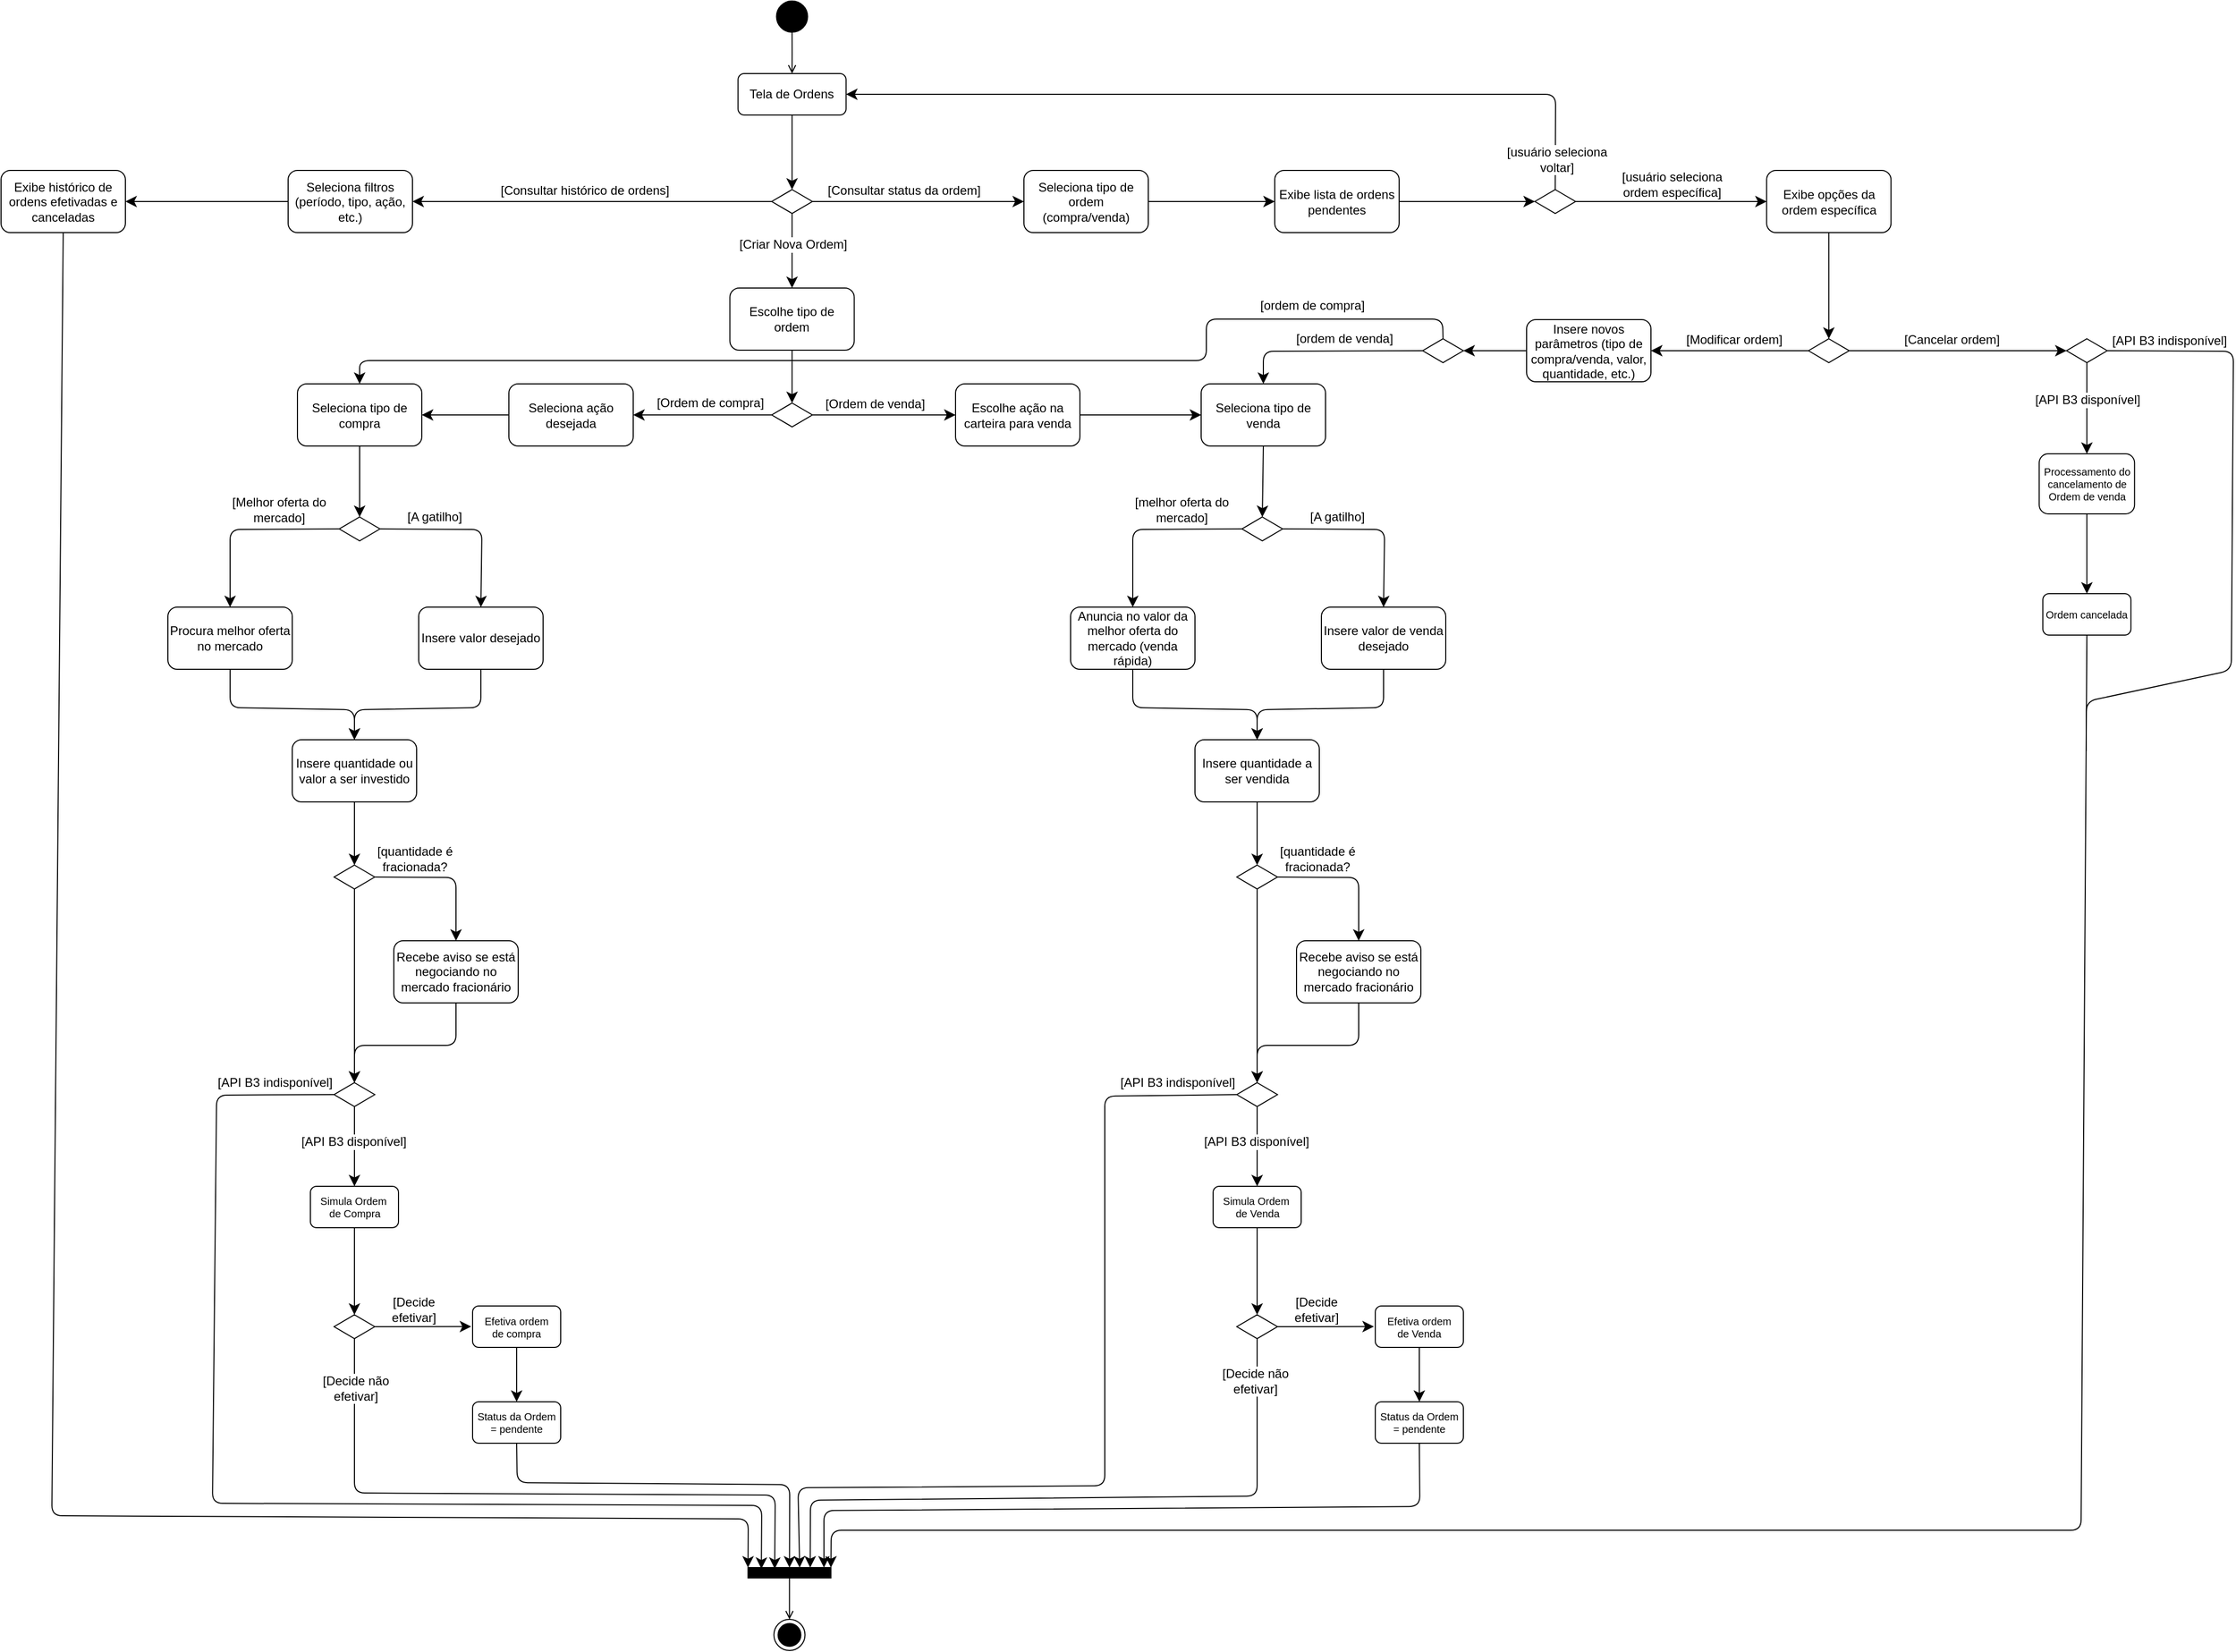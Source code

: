 <mxfile version="24.7.17">
  <diagram name="Página-1" id="FXrEpwq64N0sqPLMW4XI">
    <mxGraphModel dx="5580" dy="1603" grid="0" gridSize="10" guides="1" tooltips="1" connect="1" arrows="1" fold="1" page="0" pageScale="1" pageWidth="1100" pageHeight="850" math="0" shadow="0">
      <root>
        <mxCell id="0" />
        <mxCell id="1" parent="0" />
        <mxCell id="XUvlI8r9rAUjjNbDGMf4-1" style="edgeStyle=orthogonalEdgeStyle;rounded=0;orthogonalLoop=1;jettySize=auto;html=1;entryX=0.5;entryY=0;entryDx=0;entryDy=0;endArrow=open;endFill=0;" edge="1" parent="1" source="XUvlI8r9rAUjjNbDGMf4-2" target="XUvlI8r9rAUjjNbDGMf4-3">
          <mxGeometry relative="1" as="geometry" />
        </mxCell>
        <mxCell id="XUvlI8r9rAUjjNbDGMf4-2" value="" style="ellipse;whiteSpace=wrap;html=1;aspect=fixed;fillColor=#000000;" vertex="1" parent="1">
          <mxGeometry x="219.25" y="1583" width="30" height="30" as="geometry" />
        </mxCell>
        <mxCell id="XUvlI8r9rAUjjNbDGMf4-6" style="edgeStyle=none;curved=1;rounded=0;orthogonalLoop=1;jettySize=auto;html=1;exitX=0.5;exitY=1;exitDx=0;exitDy=0;entryX=0.5;entryY=0;entryDx=0;entryDy=0;fontSize=12;startSize=8;endSize=8;" edge="1" parent="1" source="XUvlI8r9rAUjjNbDGMf4-3" target="XUvlI8r9rAUjjNbDGMf4-5">
          <mxGeometry relative="1" as="geometry" />
        </mxCell>
        <mxCell id="XUvlI8r9rAUjjNbDGMf4-3" value="Tela de Ordens" style="rounded=1;whiteSpace=wrap;html=1;" vertex="1" parent="1">
          <mxGeometry x="182.12" y="1653" width="104.25" height="40" as="geometry" />
        </mxCell>
        <mxCell id="XUvlI8r9rAUjjNbDGMf4-10" style="edgeStyle=none;curved=1;rounded=0;orthogonalLoop=1;jettySize=auto;html=1;exitX=0.5;exitY=1;exitDx=0;exitDy=0;entryX=0.5;entryY=0;entryDx=0;entryDy=0;fontSize=12;startSize=8;endSize=8;" edge="1" parent="1" source="XUvlI8r9rAUjjNbDGMf4-5" target="XUvlI8r9rAUjjNbDGMf4-9">
          <mxGeometry relative="1" as="geometry" />
        </mxCell>
        <mxCell id="XUvlI8r9rAUjjNbDGMf4-11" value="[Criar Nova Ordem]" style="edgeLabel;html=1;align=center;verticalAlign=middle;resizable=0;points=[];fontSize=12;" vertex="1" connectable="0" parent="XUvlI8r9rAUjjNbDGMf4-10">
          <mxGeometry x="-0.179" relative="1" as="geometry">
            <mxPoint as="offset" />
          </mxGeometry>
        </mxCell>
        <mxCell id="XUvlI8r9rAUjjNbDGMf4-142" style="edgeStyle=none;shape=connector;curved=0;rounded=1;orthogonalLoop=1;jettySize=auto;html=1;exitX=1;exitY=0.5;exitDx=0;exitDy=0;entryX=0;entryY=0.5;entryDx=0;entryDy=0;strokeColor=default;align=center;verticalAlign=middle;fontFamily=Helvetica;fontSize=12;fontColor=default;labelBackgroundColor=default;startSize=8;endArrow=classic;endSize=8;" edge="1" parent="1" source="XUvlI8r9rAUjjNbDGMf4-5" target="XUvlI8r9rAUjjNbDGMf4-141">
          <mxGeometry relative="1" as="geometry" />
        </mxCell>
        <mxCell id="XUvlI8r9rAUjjNbDGMf4-144" value="[Consultar status da ordem]" style="edgeLabel;html=1;align=center;verticalAlign=middle;resizable=0;points=[];fontSize=12;fontFamily=Helvetica;fontColor=default;labelBackgroundColor=default;" vertex="1" connectable="0" parent="XUvlI8r9rAUjjNbDGMf4-142">
          <mxGeometry x="-0.167" y="2" relative="1" as="geometry">
            <mxPoint x="3" y="-9" as="offset" />
          </mxGeometry>
        </mxCell>
        <mxCell id="XUvlI8r9rAUjjNbDGMf4-182" style="edgeStyle=none;shape=connector;curved=0;rounded=1;orthogonalLoop=1;jettySize=auto;html=1;exitX=0;exitY=0.5;exitDx=0;exitDy=0;entryX=1;entryY=0.5;entryDx=0;entryDy=0;strokeColor=default;align=center;verticalAlign=middle;fontFamily=Helvetica;fontSize=12;fontColor=default;labelBackgroundColor=default;startSize=8;endArrow=classic;endSize=8;" edge="1" parent="1" source="XUvlI8r9rAUjjNbDGMf4-5" target="XUvlI8r9rAUjjNbDGMf4-181">
          <mxGeometry relative="1" as="geometry" />
        </mxCell>
        <mxCell id="XUvlI8r9rAUjjNbDGMf4-183" value="[Consultar histórico de ordens]" style="edgeLabel;html=1;align=center;verticalAlign=middle;resizable=0;points=[];fontSize=12;fontFamily=Helvetica;fontColor=default;labelBackgroundColor=default;" vertex="1" connectable="0" parent="XUvlI8r9rAUjjNbDGMf4-182">
          <mxGeometry x="-0.024" y="-1" relative="1" as="geometry">
            <mxPoint x="-12" y="-10" as="offset" />
          </mxGeometry>
        </mxCell>
        <mxCell id="XUvlI8r9rAUjjNbDGMf4-5" value="" style="rhombus;whiteSpace=wrap;html=1;" vertex="1" parent="1">
          <mxGeometry x="214.63" y="1765" width="39.25" height="23" as="geometry" />
        </mxCell>
        <mxCell id="XUvlI8r9rAUjjNbDGMf4-13" style="edgeStyle=none;curved=1;rounded=0;orthogonalLoop=1;jettySize=auto;html=1;exitX=0.5;exitY=1;exitDx=0;exitDy=0;entryX=0.5;entryY=0;entryDx=0;entryDy=0;fontSize=12;startSize=8;endSize=8;" edge="1" parent="1" source="XUvlI8r9rAUjjNbDGMf4-9" target="XUvlI8r9rAUjjNbDGMf4-12">
          <mxGeometry relative="1" as="geometry" />
        </mxCell>
        <mxCell id="XUvlI8r9rAUjjNbDGMf4-9" value="Escolhe tipo de ordem" style="rounded=1;whiteSpace=wrap;html=1;" vertex="1" parent="1">
          <mxGeometry x="174.25" y="1860" width="120" height="60" as="geometry" />
        </mxCell>
        <mxCell id="XUvlI8r9rAUjjNbDGMf4-16" style="edgeStyle=none;curved=1;rounded=0;orthogonalLoop=1;jettySize=auto;html=1;exitX=1;exitY=0.5;exitDx=0;exitDy=0;entryX=0;entryY=0.5;entryDx=0;entryDy=0;fontSize=12;startSize=8;endSize=8;" edge="1" parent="1" source="XUvlI8r9rAUjjNbDGMf4-12" target="XUvlI8r9rAUjjNbDGMf4-15">
          <mxGeometry relative="1" as="geometry" />
        </mxCell>
        <mxCell id="XUvlI8r9rAUjjNbDGMf4-19" value="[Ordem de venda]" style="edgeLabel;html=1;align=center;verticalAlign=middle;resizable=0;points=[];fontSize=12;" vertex="1" connectable="0" parent="XUvlI8r9rAUjjNbDGMf4-16">
          <mxGeometry x="-0.148" y="-1" relative="1" as="geometry">
            <mxPoint x="1" y="-12" as="offset" />
          </mxGeometry>
        </mxCell>
        <mxCell id="XUvlI8r9rAUjjNbDGMf4-18" style="edgeStyle=none;curved=1;rounded=0;orthogonalLoop=1;jettySize=auto;html=1;exitX=0;exitY=0.5;exitDx=0;exitDy=0;entryX=1;entryY=0.5;entryDx=0;entryDy=0;fontSize=12;startSize=8;endSize=8;" edge="1" parent="1" source="XUvlI8r9rAUjjNbDGMf4-12" target="XUvlI8r9rAUjjNbDGMf4-17">
          <mxGeometry relative="1" as="geometry" />
        </mxCell>
        <mxCell id="XUvlI8r9rAUjjNbDGMf4-12" value="" style="rhombus;whiteSpace=wrap;html=1;" vertex="1" parent="1">
          <mxGeometry x="214.63" y="1971" width="39.25" height="23" as="geometry" />
        </mxCell>
        <mxCell id="XUvlI8r9rAUjjNbDGMf4-104" style="edgeStyle=none;shape=connector;curved=0;rounded=1;orthogonalLoop=1;jettySize=auto;html=1;exitX=1;exitY=0.5;exitDx=0;exitDy=0;entryX=0;entryY=0.5;entryDx=0;entryDy=0;strokeColor=default;align=center;verticalAlign=middle;fontFamily=Helvetica;fontSize=12;fontColor=default;labelBackgroundColor=default;startSize=8;endArrow=classic;endSize=8;" edge="1" parent="1" source="XUvlI8r9rAUjjNbDGMf4-15" target="XUvlI8r9rAUjjNbDGMf4-103">
          <mxGeometry relative="1" as="geometry" />
        </mxCell>
        <mxCell id="XUvlI8r9rAUjjNbDGMf4-15" value="Escolhe ação na carteira para venda" style="rounded=1;whiteSpace=wrap;html=1;" vertex="1" parent="1">
          <mxGeometry x="392" y="1952.5" width="120" height="60" as="geometry" />
        </mxCell>
        <mxCell id="XUvlI8r9rAUjjNbDGMf4-23" style="edgeStyle=none;curved=1;rounded=0;orthogonalLoop=1;jettySize=auto;html=1;exitX=0;exitY=0.5;exitDx=0;exitDy=0;entryX=1;entryY=0.5;entryDx=0;entryDy=0;fontSize=12;startSize=8;endSize=8;" edge="1" parent="1" source="XUvlI8r9rAUjjNbDGMf4-17" target="XUvlI8r9rAUjjNbDGMf4-22">
          <mxGeometry relative="1" as="geometry" />
        </mxCell>
        <mxCell id="XUvlI8r9rAUjjNbDGMf4-17" value="Seleciona ação desejada" style="rounded=1;whiteSpace=wrap;html=1;" vertex="1" parent="1">
          <mxGeometry x="-39" y="1952.5" width="120" height="60" as="geometry" />
        </mxCell>
        <mxCell id="XUvlI8r9rAUjjNbDGMf4-20" value="[Ordem de compra]" style="edgeLabel;html=1;align=center;verticalAlign=middle;resizable=0;points=[];fontSize=12;" vertex="1" connectable="0" parent="1">
          <mxGeometry x="154.997" y="1971" as="geometry" />
        </mxCell>
        <mxCell id="XUvlI8r9rAUjjNbDGMf4-25" style="edgeStyle=none;curved=1;rounded=0;orthogonalLoop=1;jettySize=auto;html=1;exitX=0.5;exitY=1;exitDx=0;exitDy=0;entryX=0.5;entryY=0;entryDx=0;entryDy=0;fontSize=12;startSize=8;endSize=8;" edge="1" parent="1" source="XUvlI8r9rAUjjNbDGMf4-22" target="XUvlI8r9rAUjjNbDGMf4-24">
          <mxGeometry relative="1" as="geometry" />
        </mxCell>
        <mxCell id="XUvlI8r9rAUjjNbDGMf4-22" value="Seleciona tipo de compra" style="rounded=1;whiteSpace=wrap;html=1;" vertex="1" parent="1">
          <mxGeometry x="-243" y="1952.5" width="120" height="60" as="geometry" />
        </mxCell>
        <mxCell id="XUvlI8r9rAUjjNbDGMf4-28" style="edgeStyle=none;curved=0;rounded=1;orthogonalLoop=1;jettySize=auto;html=1;exitX=0;exitY=0.5;exitDx=0;exitDy=0;entryX=0.5;entryY=0;entryDx=0;entryDy=0;fontSize=12;startSize=8;endSize=8;" edge="1" parent="1" source="XUvlI8r9rAUjjNbDGMf4-24" target="XUvlI8r9rAUjjNbDGMf4-26">
          <mxGeometry relative="1" as="geometry">
            <Array as="points">
              <mxPoint x="-308" y="2093" />
            </Array>
          </mxGeometry>
        </mxCell>
        <mxCell id="XUvlI8r9rAUjjNbDGMf4-30" value="[Melhor oferta do&lt;div&gt;mercado]&lt;/div&gt;" style="edgeLabel;html=1;align=center;verticalAlign=middle;resizable=0;points=[];fontSize=12;" vertex="1" connectable="0" parent="XUvlI8r9rAUjjNbDGMf4-28">
          <mxGeometry x="-0.312" relative="1" as="geometry">
            <mxPoint x="3" y="-19" as="offset" />
          </mxGeometry>
        </mxCell>
        <mxCell id="XUvlI8r9rAUjjNbDGMf4-29" style="edgeStyle=none;curved=0;rounded=1;orthogonalLoop=1;jettySize=auto;html=1;exitX=1;exitY=0.5;exitDx=0;exitDy=0;entryX=0.5;entryY=0;entryDx=0;entryDy=0;fontSize=12;startSize=8;endSize=8;" edge="1" parent="1" source="XUvlI8r9rAUjjNbDGMf4-24" target="XUvlI8r9rAUjjNbDGMf4-27">
          <mxGeometry relative="1" as="geometry">
            <Array as="points">
              <mxPoint x="-65" y="2093" />
            </Array>
          </mxGeometry>
        </mxCell>
        <mxCell id="XUvlI8r9rAUjjNbDGMf4-24" value="" style="rhombus;whiteSpace=wrap;html=1;" vertex="1" parent="1">
          <mxGeometry x="-202.62" y="2081" width="39.25" height="23" as="geometry" />
        </mxCell>
        <mxCell id="XUvlI8r9rAUjjNbDGMf4-34" style="edgeStyle=none;curved=0;rounded=1;orthogonalLoop=1;jettySize=auto;html=1;exitX=0.5;exitY=1;exitDx=0;exitDy=0;entryX=0.5;entryY=0;entryDx=0;entryDy=0;fontSize=12;startSize=8;endSize=8;" edge="1" parent="1" source="XUvlI8r9rAUjjNbDGMf4-26" target="XUvlI8r9rAUjjNbDGMf4-33">
          <mxGeometry relative="1" as="geometry">
            <Array as="points">
              <mxPoint x="-308" y="2265" />
              <mxPoint x="-188" y="2267" />
            </Array>
          </mxGeometry>
        </mxCell>
        <mxCell id="XUvlI8r9rAUjjNbDGMf4-26" value="Procura melhor oferta no mercado" style="rounded=1;whiteSpace=wrap;html=1;" vertex="1" parent="1">
          <mxGeometry x="-368" y="2168" width="120" height="60" as="geometry" />
        </mxCell>
        <mxCell id="XUvlI8r9rAUjjNbDGMf4-35" style="edgeStyle=none;shape=connector;curved=0;rounded=1;orthogonalLoop=1;jettySize=auto;html=1;exitX=0.5;exitY=1;exitDx=0;exitDy=0;entryX=0.5;entryY=0;entryDx=0;entryDy=0;strokeColor=default;align=center;verticalAlign=middle;fontFamily=Helvetica;fontSize=12;fontColor=default;labelBackgroundColor=default;startSize=8;endArrow=classic;endSize=8;" edge="1" parent="1" source="XUvlI8r9rAUjjNbDGMf4-27" target="XUvlI8r9rAUjjNbDGMf4-33">
          <mxGeometry relative="1" as="geometry">
            <Array as="points">
              <mxPoint x="-66" y="2265" />
              <mxPoint x="-188" y="2267" />
            </Array>
          </mxGeometry>
        </mxCell>
        <mxCell id="XUvlI8r9rAUjjNbDGMf4-27" value="Insere valor desejado" style="rounded=1;whiteSpace=wrap;html=1;" vertex="1" parent="1">
          <mxGeometry x="-126" y="2168" width="120" height="60" as="geometry" />
        </mxCell>
        <mxCell id="XUvlI8r9rAUjjNbDGMf4-31" value="[A gatilho]" style="edgeLabel;html=1;align=center;verticalAlign=middle;resizable=0;points=[];fontSize=12;" vertex="1" connectable="0" parent="1">
          <mxGeometry x="-110.999" y="2081.004" as="geometry" />
        </mxCell>
        <mxCell id="XUvlI8r9rAUjjNbDGMf4-39" style="edgeStyle=none;shape=connector;curved=0;rounded=1;orthogonalLoop=1;jettySize=auto;html=1;exitX=0.5;exitY=1;exitDx=0;exitDy=0;entryX=0.5;entryY=0;entryDx=0;entryDy=0;strokeColor=default;align=center;verticalAlign=middle;fontFamily=Helvetica;fontSize=12;fontColor=default;labelBackgroundColor=default;startSize=8;endArrow=classic;endSize=8;" edge="1" parent="1" source="XUvlI8r9rAUjjNbDGMf4-33" target="XUvlI8r9rAUjjNbDGMf4-38">
          <mxGeometry relative="1" as="geometry" />
        </mxCell>
        <mxCell id="XUvlI8r9rAUjjNbDGMf4-33" value="Insere quantidade ou valor a ser investido" style="rounded=1;whiteSpace=wrap;html=1;" vertex="1" parent="1">
          <mxGeometry x="-248" y="2296" width="120" height="60" as="geometry" />
        </mxCell>
        <mxCell id="XUvlI8r9rAUjjNbDGMf4-47" style="edgeStyle=none;shape=connector;curved=0;rounded=1;orthogonalLoop=1;jettySize=auto;html=1;exitX=0.5;exitY=1;exitDx=0;exitDy=0;entryX=0.5;entryY=0;entryDx=0;entryDy=0;strokeColor=default;align=center;verticalAlign=middle;fontFamily=Helvetica;fontSize=12;fontColor=default;labelBackgroundColor=default;startSize=8;endArrow=classic;endSize=8;" edge="1" parent="1" source="XUvlI8r9rAUjjNbDGMf4-36" target="XUvlI8r9rAUjjNbDGMf4-46">
          <mxGeometry relative="1" as="geometry">
            <Array as="points">
              <mxPoint x="-90" y="2591" />
              <mxPoint x="-188" y="2591" />
            </Array>
          </mxGeometry>
        </mxCell>
        <mxCell id="XUvlI8r9rAUjjNbDGMf4-36" value="Recebe aviso se está negociando no mercado fracionário" style="rounded=1;whiteSpace=wrap;html=1;" vertex="1" parent="1">
          <mxGeometry x="-150" y="2490" width="120" height="60" as="geometry" />
        </mxCell>
        <mxCell id="XUvlI8r9rAUjjNbDGMf4-40" style="edgeStyle=none;shape=connector;curved=0;rounded=1;orthogonalLoop=1;jettySize=auto;html=1;exitX=1;exitY=0.5;exitDx=0;exitDy=0;entryX=0.5;entryY=0;entryDx=0;entryDy=0;strokeColor=default;align=center;verticalAlign=middle;fontFamily=Helvetica;fontSize=12;fontColor=default;labelBackgroundColor=default;startSize=8;endArrow=classic;endSize=8;" edge="1" parent="1" source="XUvlI8r9rAUjjNbDGMf4-38" target="XUvlI8r9rAUjjNbDGMf4-36">
          <mxGeometry relative="1" as="geometry">
            <Array as="points">
              <mxPoint x="-90" y="2429" />
            </Array>
          </mxGeometry>
        </mxCell>
        <mxCell id="XUvlI8r9rAUjjNbDGMf4-41" value="[quantidade é&lt;div&gt;fracionada?&lt;/div&gt;" style="edgeLabel;html=1;align=center;verticalAlign=middle;resizable=0;points=[];fontSize=12;fontFamily=Helvetica;fontColor=default;labelBackgroundColor=default;" vertex="1" connectable="0" parent="XUvlI8r9rAUjjNbDGMf4-40">
          <mxGeometry x="-0.426" relative="1" as="geometry">
            <mxPoint x="-2" y="-18" as="offset" />
          </mxGeometry>
        </mxCell>
        <mxCell id="XUvlI8r9rAUjjNbDGMf4-48" style="edgeStyle=none;shape=connector;curved=0;rounded=1;orthogonalLoop=1;jettySize=auto;html=1;exitX=0.5;exitY=1;exitDx=0;exitDy=0;entryX=0.5;entryY=0;entryDx=0;entryDy=0;strokeColor=default;align=center;verticalAlign=middle;fontFamily=Helvetica;fontSize=12;fontColor=default;labelBackgroundColor=default;startSize=8;endArrow=classic;endSize=8;" edge="1" parent="1" source="XUvlI8r9rAUjjNbDGMf4-38" target="XUvlI8r9rAUjjNbDGMf4-46">
          <mxGeometry relative="1" as="geometry" />
        </mxCell>
        <mxCell id="XUvlI8r9rAUjjNbDGMf4-38" value="" style="rhombus;whiteSpace=wrap;html=1;" vertex="1" parent="1">
          <mxGeometry x="-207.62" y="2417" width="39.25" height="23" as="geometry" />
        </mxCell>
        <mxCell id="XUvlI8r9rAUjjNbDGMf4-51" style="edgeStyle=none;shape=connector;curved=0;rounded=1;orthogonalLoop=1;jettySize=auto;html=1;exitX=0.5;exitY=1;exitDx=0;exitDy=0;entryX=0.5;entryY=0;entryDx=0;entryDy=0;strokeColor=default;align=center;verticalAlign=middle;fontFamily=Helvetica;fontSize=12;fontColor=default;labelBackgroundColor=default;startSize=8;endArrow=classic;endSize=8;" edge="1" parent="1" source="XUvlI8r9rAUjjNbDGMf4-46" target="XUvlI8r9rAUjjNbDGMf4-50">
          <mxGeometry relative="1" as="geometry" />
        </mxCell>
        <mxCell id="XUvlI8r9rAUjjNbDGMf4-52" value="[API B3 disponível]" style="edgeLabel;html=1;align=center;verticalAlign=middle;resizable=0;points=[];fontSize=12;fontFamily=Helvetica;fontColor=default;labelBackgroundColor=default;" vertex="1" connectable="0" parent="XUvlI8r9rAUjjNbDGMf4-51">
          <mxGeometry x="-0.13" y="-1" relative="1" as="geometry">
            <mxPoint as="offset" />
          </mxGeometry>
        </mxCell>
        <mxCell id="XUvlI8r9rAUjjNbDGMf4-64" style="edgeStyle=none;shape=connector;curved=0;rounded=1;orthogonalLoop=1;jettySize=auto;html=1;exitX=0;exitY=0.5;exitDx=0;exitDy=0;entryX=0.161;entryY=0.119;entryDx=0;entryDy=0;strokeColor=default;align=center;verticalAlign=middle;fontFamily=Helvetica;fontSize=12;fontColor=default;labelBackgroundColor=default;startSize=8;endArrow=classic;endSize=8;entryPerimeter=0;" edge="1" parent="1" source="XUvlI8r9rAUjjNbDGMf4-46" target="XUvlI8r9rAUjjNbDGMf4-61">
          <mxGeometry relative="1" as="geometry">
            <Array as="points">
              <mxPoint x="-321" y="2639" />
              <mxPoint x="-325" y="3033" />
              <mxPoint x="205" y="3035" />
            </Array>
          </mxGeometry>
        </mxCell>
        <mxCell id="XUvlI8r9rAUjjNbDGMf4-46" value="" style="rhombus;whiteSpace=wrap;html=1;" vertex="1" parent="1">
          <mxGeometry x="-207.62" y="2627" width="39.25" height="23" as="geometry" />
        </mxCell>
        <mxCell id="XUvlI8r9rAUjjNbDGMf4-54" style="edgeStyle=none;shape=connector;curved=0;rounded=1;orthogonalLoop=1;jettySize=auto;html=1;exitX=0.5;exitY=1;exitDx=0;exitDy=0;entryX=0.5;entryY=0;entryDx=0;entryDy=0;strokeColor=default;align=center;verticalAlign=middle;fontFamily=Helvetica;fontSize=12;fontColor=default;labelBackgroundColor=default;startSize=8;endArrow=classic;endSize=8;" edge="1" parent="1" source="XUvlI8r9rAUjjNbDGMf4-50" target="XUvlI8r9rAUjjNbDGMf4-53">
          <mxGeometry relative="1" as="geometry" />
        </mxCell>
        <mxCell id="XUvlI8r9rAUjjNbDGMf4-50" value="Simula Ordem&amp;nbsp;&lt;div&gt;de Compra&lt;/div&gt;" style="rounded=1;whiteSpace=wrap;html=1;fontSize=10;" vertex="1" parent="1">
          <mxGeometry x="-230.49" y="2727" width="85" height="40" as="geometry" />
        </mxCell>
        <mxCell id="XUvlI8r9rAUjjNbDGMf4-55" style="edgeStyle=none;shape=connector;curved=0;rounded=1;orthogonalLoop=1;jettySize=auto;html=1;exitX=1;exitY=0.5;exitDx=0;exitDy=0;strokeColor=default;align=center;verticalAlign=middle;fontFamily=Helvetica;fontSize=12;fontColor=default;labelBackgroundColor=default;startSize=8;endArrow=classic;endSize=8;" edge="1" parent="1" source="XUvlI8r9rAUjjNbDGMf4-53">
          <mxGeometry relative="1" as="geometry">
            <mxPoint x="-75.381" y="2862.381" as="targetPoint" />
          </mxGeometry>
        </mxCell>
        <mxCell id="XUvlI8r9rAUjjNbDGMf4-56" value="[Decide&lt;div&gt;efetivar]&lt;/div&gt;" style="edgeLabel;html=1;align=center;verticalAlign=middle;resizable=0;points=[];fontSize=12;fontFamily=Helvetica;fontColor=default;labelBackgroundColor=default;" vertex="1" connectable="0" parent="XUvlI8r9rAUjjNbDGMf4-55">
          <mxGeometry x="-0.208" y="1" relative="1" as="geometry">
            <mxPoint y="-16" as="offset" />
          </mxGeometry>
        </mxCell>
        <mxCell id="XUvlI8r9rAUjjNbDGMf4-53" value="" style="rhombus;whiteSpace=wrap;html=1;" vertex="1" parent="1">
          <mxGeometry x="-207.63" y="2851" width="39.25" height="23" as="geometry" />
        </mxCell>
        <mxCell id="XUvlI8r9rAUjjNbDGMf4-59" style="edgeStyle=none;shape=connector;curved=0;rounded=1;orthogonalLoop=1;jettySize=auto;html=1;exitX=0.5;exitY=1;exitDx=0;exitDy=0;entryX=0.5;entryY=0;entryDx=0;entryDy=0;strokeColor=default;align=center;verticalAlign=middle;fontFamily=Helvetica;fontSize=12;fontColor=default;labelBackgroundColor=default;startSize=8;endArrow=classic;endSize=8;" edge="1" parent="1" source="XUvlI8r9rAUjjNbDGMf4-57" target="XUvlI8r9rAUjjNbDGMf4-58">
          <mxGeometry relative="1" as="geometry" />
        </mxCell>
        <mxCell id="XUvlI8r9rAUjjNbDGMf4-57" value="Efetiva ordem&lt;div&gt;de compra&lt;/div&gt;" style="rounded=1;whiteSpace=wrap;html=1;fontSize=10;" vertex="1" parent="1">
          <mxGeometry x="-74" y="2842.5" width="85" height="40" as="geometry" />
        </mxCell>
        <mxCell id="XUvlI8r9rAUjjNbDGMf4-63" style="edgeStyle=none;shape=connector;curved=0;rounded=1;orthogonalLoop=1;jettySize=auto;html=1;exitX=0.5;exitY=1;exitDx=0;exitDy=0;entryX=0.5;entryY=0;entryDx=0;entryDy=0;strokeColor=default;align=center;verticalAlign=middle;fontFamily=Helvetica;fontSize=12;fontColor=default;labelBackgroundColor=default;startSize=8;endArrow=classic;endSize=8;" edge="1" parent="1" source="XUvlI8r9rAUjjNbDGMf4-58" target="XUvlI8r9rAUjjNbDGMf4-61">
          <mxGeometry relative="1" as="geometry">
            <Array as="points">
              <mxPoint x="-31" y="3013" />
              <mxPoint x="232" y="3015" />
            </Array>
          </mxGeometry>
        </mxCell>
        <mxCell id="XUvlI8r9rAUjjNbDGMf4-58" value="Status da Ordem = pendente" style="rounded=1;whiteSpace=wrap;html=1;fontSize=10;" vertex="1" parent="1">
          <mxGeometry x="-74" y="2935" width="85" height="40" as="geometry" />
        </mxCell>
        <mxCell id="XUvlI8r9rAUjjNbDGMf4-60" style="edgeStyle=orthogonalEdgeStyle;rounded=0;orthogonalLoop=1;jettySize=auto;html=1;entryX=0.5;entryY=0;entryDx=0;entryDy=0;endArrow=open;endFill=0;" edge="1" parent="1" source="XUvlI8r9rAUjjNbDGMf4-61" target="XUvlI8r9rAUjjNbDGMf4-62">
          <mxGeometry relative="1" as="geometry">
            <mxPoint x="231.75" y="3135" as="targetPoint" />
          </mxGeometry>
        </mxCell>
        <mxCell id="XUvlI8r9rAUjjNbDGMf4-61" value="" style="rounded=0;whiteSpace=wrap;html=1;fillColor=#000000;" vertex="1" parent="1">
          <mxGeometry x="191.75" y="3095" width="80" height="10" as="geometry" />
        </mxCell>
        <mxCell id="XUvlI8r9rAUjjNbDGMf4-62" value="" style="ellipse;html=1;shape=endState;fillColor=#000000;strokeColor=#000000;" vertex="1" parent="1">
          <mxGeometry x="216.75" y="3145" width="30" height="30" as="geometry" />
        </mxCell>
        <mxCell id="XUvlI8r9rAUjjNbDGMf4-65" value="[API B3 indisponível]" style="edgeLabel;html=1;align=center;verticalAlign=middle;resizable=0;points=[];fontSize=12;fontFamily=Helvetica;fontColor=default;labelBackgroundColor=default;" vertex="1" connectable="0" parent="1">
          <mxGeometry x="-265.003" y="2626.998" as="geometry" />
        </mxCell>
        <mxCell id="XUvlI8r9rAUjjNbDGMf4-67" style="edgeStyle=none;shape=connector;curved=0;rounded=1;orthogonalLoop=1;jettySize=auto;html=1;exitX=0.5;exitY=1;exitDx=0;exitDy=0;entryX=0.322;entryY=0.119;entryDx=0;entryDy=0;entryPerimeter=0;strokeColor=default;align=center;verticalAlign=middle;fontFamily=Helvetica;fontSize=12;fontColor=default;labelBackgroundColor=default;startSize=8;endArrow=classic;endSize=8;" edge="1" parent="1" source="XUvlI8r9rAUjjNbDGMf4-53" target="XUvlI8r9rAUjjNbDGMf4-61">
          <mxGeometry relative="1" as="geometry">
            <Array as="points">
              <mxPoint x="-188" y="3023" />
              <mxPoint x="218" y="3025" />
            </Array>
          </mxGeometry>
        </mxCell>
        <mxCell id="XUvlI8r9rAUjjNbDGMf4-68" value="[Decide não&lt;div&gt;efetivar]&lt;/div&gt;" style="edgeLabel;html=1;align=center;verticalAlign=middle;resizable=0;points=[];fontSize=12;fontFamily=Helvetica;fontColor=default;labelBackgroundColor=default;" vertex="1" connectable="0" parent="XUvlI8r9rAUjjNbDGMf4-67">
          <mxGeometry x="-0.849" y="1" relative="1" as="geometry">
            <mxPoint as="offset" />
          </mxGeometry>
        </mxCell>
        <mxCell id="XUvlI8r9rAUjjNbDGMf4-69" style="edgeStyle=none;curved=0;rounded=1;orthogonalLoop=1;jettySize=auto;html=1;exitX=0;exitY=0.5;exitDx=0;exitDy=0;entryX=0.5;entryY=0;entryDx=0;entryDy=0;fontSize=12;startSize=8;endSize=8;" edge="1" parent="1" source="XUvlI8r9rAUjjNbDGMf4-72" target="XUvlI8r9rAUjjNbDGMf4-74">
          <mxGeometry relative="1" as="geometry">
            <Array as="points">
              <mxPoint x="563" y="2093" />
            </Array>
          </mxGeometry>
        </mxCell>
        <mxCell id="XUvlI8r9rAUjjNbDGMf4-70" value="[melhor oferta do&lt;div&gt;mercado]&lt;/div&gt;" style="edgeLabel;html=1;align=center;verticalAlign=middle;resizable=0;points=[];fontSize=12;" vertex="1" connectable="0" parent="XUvlI8r9rAUjjNbDGMf4-69">
          <mxGeometry x="-0.312" relative="1" as="geometry">
            <mxPoint x="3" y="-19" as="offset" />
          </mxGeometry>
        </mxCell>
        <mxCell id="XUvlI8r9rAUjjNbDGMf4-71" style="edgeStyle=none;curved=0;rounded=1;orthogonalLoop=1;jettySize=auto;html=1;exitX=1;exitY=0.5;exitDx=0;exitDy=0;entryX=0.5;entryY=0;entryDx=0;entryDy=0;fontSize=12;startSize=8;endSize=8;" edge="1" parent="1" source="XUvlI8r9rAUjjNbDGMf4-72" target="XUvlI8r9rAUjjNbDGMf4-76">
          <mxGeometry relative="1" as="geometry">
            <Array as="points">
              <mxPoint x="806" y="2093" />
            </Array>
          </mxGeometry>
        </mxCell>
        <mxCell id="XUvlI8r9rAUjjNbDGMf4-72" value="" style="rhombus;whiteSpace=wrap;html=1;" vertex="1" parent="1">
          <mxGeometry x="668.38" y="2081" width="39.25" height="23" as="geometry" />
        </mxCell>
        <mxCell id="XUvlI8r9rAUjjNbDGMf4-73" style="edgeStyle=none;curved=0;rounded=1;orthogonalLoop=1;jettySize=auto;html=1;exitX=0.5;exitY=1;exitDx=0;exitDy=0;entryX=0.5;entryY=0;entryDx=0;entryDy=0;fontSize=12;startSize=8;endSize=8;" edge="1" parent="1" source="XUvlI8r9rAUjjNbDGMf4-74" target="XUvlI8r9rAUjjNbDGMf4-79">
          <mxGeometry relative="1" as="geometry">
            <Array as="points">
              <mxPoint x="563" y="2265" />
              <mxPoint x="683" y="2267" />
            </Array>
          </mxGeometry>
        </mxCell>
        <mxCell id="XUvlI8r9rAUjjNbDGMf4-74" value="Anuncia no valor da melhor oferta do mercado (venda rápida)" style="rounded=1;whiteSpace=wrap;html=1;" vertex="1" parent="1">
          <mxGeometry x="503" y="2168" width="120" height="60" as="geometry" />
        </mxCell>
        <mxCell id="XUvlI8r9rAUjjNbDGMf4-75" style="edgeStyle=none;shape=connector;curved=0;rounded=1;orthogonalLoop=1;jettySize=auto;html=1;exitX=0.5;exitY=1;exitDx=0;exitDy=0;entryX=0.5;entryY=0;entryDx=0;entryDy=0;strokeColor=default;align=center;verticalAlign=middle;fontFamily=Helvetica;fontSize=12;fontColor=default;labelBackgroundColor=default;startSize=8;endArrow=classic;endSize=8;" edge="1" parent="1" source="XUvlI8r9rAUjjNbDGMf4-76" target="XUvlI8r9rAUjjNbDGMf4-79">
          <mxGeometry relative="1" as="geometry">
            <Array as="points">
              <mxPoint x="805" y="2265" />
              <mxPoint x="683" y="2267" />
            </Array>
          </mxGeometry>
        </mxCell>
        <mxCell id="XUvlI8r9rAUjjNbDGMf4-76" value="Insere valor de venda desejado" style="rounded=1;whiteSpace=wrap;html=1;" vertex="1" parent="1">
          <mxGeometry x="745" y="2168" width="120" height="60" as="geometry" />
        </mxCell>
        <mxCell id="XUvlI8r9rAUjjNbDGMf4-77" value="[A gatilho]" style="edgeLabel;html=1;align=center;verticalAlign=middle;resizable=0;points=[];fontSize=12;" vertex="1" connectable="0" parent="1">
          <mxGeometry x="760.001" y="2081.004" as="geometry" />
        </mxCell>
        <mxCell id="XUvlI8r9rAUjjNbDGMf4-78" style="edgeStyle=none;shape=connector;curved=0;rounded=1;orthogonalLoop=1;jettySize=auto;html=1;exitX=0.5;exitY=1;exitDx=0;exitDy=0;entryX=0.5;entryY=0;entryDx=0;entryDy=0;strokeColor=default;align=center;verticalAlign=middle;fontFamily=Helvetica;fontSize=12;fontColor=default;labelBackgroundColor=default;startSize=8;endArrow=classic;endSize=8;" edge="1" parent="1" source="XUvlI8r9rAUjjNbDGMf4-79" target="XUvlI8r9rAUjjNbDGMf4-85">
          <mxGeometry relative="1" as="geometry" />
        </mxCell>
        <mxCell id="XUvlI8r9rAUjjNbDGMf4-79" value="Insere quantidade a ser vendida" style="rounded=1;whiteSpace=wrap;html=1;" vertex="1" parent="1">
          <mxGeometry x="623" y="2296" width="120" height="60" as="geometry" />
        </mxCell>
        <mxCell id="XUvlI8r9rAUjjNbDGMf4-80" style="edgeStyle=none;shape=connector;curved=0;rounded=1;orthogonalLoop=1;jettySize=auto;html=1;exitX=0.5;exitY=1;exitDx=0;exitDy=0;entryX=0.5;entryY=0;entryDx=0;entryDy=0;strokeColor=default;align=center;verticalAlign=middle;fontFamily=Helvetica;fontSize=12;fontColor=default;labelBackgroundColor=default;startSize=8;endArrow=classic;endSize=8;" edge="1" parent="1" source="XUvlI8r9rAUjjNbDGMf4-81" target="XUvlI8r9rAUjjNbDGMf4-89">
          <mxGeometry relative="1" as="geometry">
            <Array as="points">
              <mxPoint x="781" y="2591" />
              <mxPoint x="683" y="2591" />
            </Array>
          </mxGeometry>
        </mxCell>
        <mxCell id="XUvlI8r9rAUjjNbDGMf4-81" value="Recebe aviso se está negociando no mercado fracionário" style="rounded=1;whiteSpace=wrap;html=1;" vertex="1" parent="1">
          <mxGeometry x="721" y="2490" width="120" height="60" as="geometry" />
        </mxCell>
        <mxCell id="XUvlI8r9rAUjjNbDGMf4-82" style="edgeStyle=none;shape=connector;curved=0;rounded=1;orthogonalLoop=1;jettySize=auto;html=1;exitX=1;exitY=0.5;exitDx=0;exitDy=0;entryX=0.5;entryY=0;entryDx=0;entryDy=0;strokeColor=default;align=center;verticalAlign=middle;fontFamily=Helvetica;fontSize=12;fontColor=default;labelBackgroundColor=default;startSize=8;endArrow=classic;endSize=8;" edge="1" parent="1" source="XUvlI8r9rAUjjNbDGMf4-85" target="XUvlI8r9rAUjjNbDGMf4-81">
          <mxGeometry relative="1" as="geometry">
            <Array as="points">
              <mxPoint x="781" y="2429" />
            </Array>
          </mxGeometry>
        </mxCell>
        <mxCell id="XUvlI8r9rAUjjNbDGMf4-83" value="[quantidade é&lt;div&gt;fracionada?&lt;/div&gt;" style="edgeLabel;html=1;align=center;verticalAlign=middle;resizable=0;points=[];fontSize=12;fontFamily=Helvetica;fontColor=default;labelBackgroundColor=default;" vertex="1" connectable="0" parent="XUvlI8r9rAUjjNbDGMf4-82">
          <mxGeometry x="-0.426" relative="1" as="geometry">
            <mxPoint x="-2" y="-18" as="offset" />
          </mxGeometry>
        </mxCell>
        <mxCell id="XUvlI8r9rAUjjNbDGMf4-84" style="edgeStyle=none;shape=connector;curved=0;rounded=1;orthogonalLoop=1;jettySize=auto;html=1;exitX=0.5;exitY=1;exitDx=0;exitDy=0;entryX=0.5;entryY=0;entryDx=0;entryDy=0;strokeColor=default;align=center;verticalAlign=middle;fontFamily=Helvetica;fontSize=12;fontColor=default;labelBackgroundColor=default;startSize=8;endArrow=classic;endSize=8;" edge="1" parent="1" source="XUvlI8r9rAUjjNbDGMf4-85" target="XUvlI8r9rAUjjNbDGMf4-89">
          <mxGeometry relative="1" as="geometry" />
        </mxCell>
        <mxCell id="XUvlI8r9rAUjjNbDGMf4-85" value="" style="rhombus;whiteSpace=wrap;html=1;" vertex="1" parent="1">
          <mxGeometry x="663.38" y="2417" width="39.25" height="23" as="geometry" />
        </mxCell>
        <mxCell id="XUvlI8r9rAUjjNbDGMf4-86" style="edgeStyle=none;shape=connector;curved=0;rounded=1;orthogonalLoop=1;jettySize=auto;html=1;exitX=0.5;exitY=1;exitDx=0;exitDy=0;entryX=0.5;entryY=0;entryDx=0;entryDy=0;strokeColor=default;align=center;verticalAlign=middle;fontFamily=Helvetica;fontSize=12;fontColor=default;labelBackgroundColor=default;startSize=8;endArrow=classic;endSize=8;" edge="1" parent="1" source="XUvlI8r9rAUjjNbDGMf4-89" target="XUvlI8r9rAUjjNbDGMf4-91">
          <mxGeometry relative="1" as="geometry" />
        </mxCell>
        <mxCell id="XUvlI8r9rAUjjNbDGMf4-87" value="[API B3 disponível]" style="edgeLabel;html=1;align=center;verticalAlign=middle;resizable=0;points=[];fontSize=12;fontFamily=Helvetica;fontColor=default;labelBackgroundColor=default;" vertex="1" connectable="0" parent="XUvlI8r9rAUjjNbDGMf4-86">
          <mxGeometry x="-0.13" y="-1" relative="1" as="geometry">
            <mxPoint as="offset" />
          </mxGeometry>
        </mxCell>
        <mxCell id="XUvlI8r9rAUjjNbDGMf4-89" value="" style="rhombus;whiteSpace=wrap;html=1;" vertex="1" parent="1">
          <mxGeometry x="663.38" y="2627" width="39.25" height="23" as="geometry" />
        </mxCell>
        <mxCell id="XUvlI8r9rAUjjNbDGMf4-90" style="edgeStyle=none;shape=connector;curved=0;rounded=1;orthogonalLoop=1;jettySize=auto;html=1;exitX=0.5;exitY=1;exitDx=0;exitDy=0;entryX=0.5;entryY=0;entryDx=0;entryDy=0;strokeColor=default;align=center;verticalAlign=middle;fontFamily=Helvetica;fontSize=12;fontColor=default;labelBackgroundColor=default;startSize=8;endArrow=classic;endSize=8;" edge="1" parent="1" source="XUvlI8r9rAUjjNbDGMf4-91" target="XUvlI8r9rAUjjNbDGMf4-94">
          <mxGeometry relative="1" as="geometry" />
        </mxCell>
        <mxCell id="XUvlI8r9rAUjjNbDGMf4-91" value="Simula Ordem&amp;nbsp;&lt;div&gt;de Venda&lt;/div&gt;" style="rounded=1;whiteSpace=wrap;html=1;fontSize=10;" vertex="1" parent="1">
          <mxGeometry x="640.51" y="2727" width="85" height="40" as="geometry" />
        </mxCell>
        <mxCell id="XUvlI8r9rAUjjNbDGMf4-92" style="edgeStyle=none;shape=connector;curved=0;rounded=1;orthogonalLoop=1;jettySize=auto;html=1;exitX=1;exitY=0.5;exitDx=0;exitDy=0;strokeColor=default;align=center;verticalAlign=middle;fontFamily=Helvetica;fontSize=12;fontColor=default;labelBackgroundColor=default;startSize=8;endArrow=classic;endSize=8;" edge="1" parent="1" source="XUvlI8r9rAUjjNbDGMf4-94">
          <mxGeometry relative="1" as="geometry">
            <mxPoint x="795.619" y="2862.381" as="targetPoint" />
          </mxGeometry>
        </mxCell>
        <mxCell id="XUvlI8r9rAUjjNbDGMf4-93" value="[Decide&lt;div&gt;efetivar]&lt;/div&gt;" style="edgeLabel;html=1;align=center;verticalAlign=middle;resizable=0;points=[];fontSize=12;fontFamily=Helvetica;fontColor=default;labelBackgroundColor=default;" vertex="1" connectable="0" parent="XUvlI8r9rAUjjNbDGMf4-92">
          <mxGeometry x="-0.208" y="1" relative="1" as="geometry">
            <mxPoint y="-16" as="offset" />
          </mxGeometry>
        </mxCell>
        <mxCell id="XUvlI8r9rAUjjNbDGMf4-136" style="edgeStyle=none;shape=connector;curved=0;rounded=1;orthogonalLoop=1;jettySize=auto;html=1;exitX=0.5;exitY=1;exitDx=0;exitDy=0;entryX=0.75;entryY=0;entryDx=0;entryDy=0;strokeColor=default;align=center;verticalAlign=middle;fontFamily=Helvetica;fontSize=12;fontColor=default;labelBackgroundColor=default;startSize=8;endArrow=classic;endSize=8;" edge="1" parent="1" source="XUvlI8r9rAUjjNbDGMf4-94" target="XUvlI8r9rAUjjNbDGMf4-61">
          <mxGeometry relative="1" as="geometry">
            <Array as="points">
              <mxPoint x="683" y="3026" />
              <mxPoint x="252" y="3030" />
            </Array>
          </mxGeometry>
        </mxCell>
        <mxCell id="XUvlI8r9rAUjjNbDGMf4-137" value="[Decide não&lt;div&gt;efetivar]&lt;/div&gt;" style="edgeLabel;html=1;align=center;verticalAlign=middle;resizable=0;points=[];fontSize=12;fontFamily=Helvetica;fontColor=default;labelBackgroundColor=default;" vertex="1" connectable="0" parent="XUvlI8r9rAUjjNbDGMf4-136">
          <mxGeometry x="-0.874" y="-2" relative="1" as="geometry">
            <mxPoint as="offset" />
          </mxGeometry>
        </mxCell>
        <mxCell id="XUvlI8r9rAUjjNbDGMf4-94" value="" style="rhombus;whiteSpace=wrap;html=1;" vertex="1" parent="1">
          <mxGeometry x="663.37" y="2851" width="39.25" height="23" as="geometry" />
        </mxCell>
        <mxCell id="XUvlI8r9rAUjjNbDGMf4-95" style="edgeStyle=none;shape=connector;curved=0;rounded=1;orthogonalLoop=1;jettySize=auto;html=1;exitX=0.5;exitY=1;exitDx=0;exitDy=0;entryX=0.5;entryY=0;entryDx=0;entryDy=0;strokeColor=default;align=center;verticalAlign=middle;fontFamily=Helvetica;fontSize=12;fontColor=default;labelBackgroundColor=default;startSize=8;endArrow=classic;endSize=8;" edge="1" parent="1" source="XUvlI8r9rAUjjNbDGMf4-96" target="XUvlI8r9rAUjjNbDGMf4-98">
          <mxGeometry relative="1" as="geometry" />
        </mxCell>
        <mxCell id="XUvlI8r9rAUjjNbDGMf4-96" value="Efetiva ordem&lt;div&gt;de Venda&lt;/div&gt;" style="rounded=1;whiteSpace=wrap;html=1;fontSize=10;" vertex="1" parent="1">
          <mxGeometry x="797" y="2842.5" width="85" height="40" as="geometry" />
        </mxCell>
        <mxCell id="XUvlI8r9rAUjjNbDGMf4-98" value="Status da Ordem = pendente" style="rounded=1;whiteSpace=wrap;html=1;fontSize=10;" vertex="1" parent="1">
          <mxGeometry x="797" y="2935" width="85" height="40" as="geometry" />
        </mxCell>
        <mxCell id="XUvlI8r9rAUjjNbDGMf4-99" value="[API B3 indisponível]" style="edgeLabel;html=1;align=center;verticalAlign=middle;resizable=0;points=[];fontSize=12;fontFamily=Helvetica;fontColor=default;labelBackgroundColor=default;" vertex="1" connectable="0" parent="1">
          <mxGeometry x="605.997" y="2626.998" as="geometry" />
        </mxCell>
        <mxCell id="XUvlI8r9rAUjjNbDGMf4-105" style="edgeStyle=none;shape=connector;curved=0;rounded=1;orthogonalLoop=1;jettySize=auto;html=1;exitX=0.5;exitY=1;exitDx=0;exitDy=0;entryX=0.5;entryY=0;entryDx=0;entryDy=0;strokeColor=default;align=center;verticalAlign=middle;fontFamily=Helvetica;fontSize=12;fontColor=default;labelBackgroundColor=default;startSize=8;endArrow=classic;endSize=8;" edge="1" parent="1" source="XUvlI8r9rAUjjNbDGMf4-103" target="XUvlI8r9rAUjjNbDGMf4-72">
          <mxGeometry relative="1" as="geometry" />
        </mxCell>
        <mxCell id="XUvlI8r9rAUjjNbDGMf4-103" value="Seleciona tipo de venda" style="rounded=1;whiteSpace=wrap;html=1;" vertex="1" parent="1">
          <mxGeometry x="629" y="1952.5" width="120" height="60" as="geometry" />
        </mxCell>
        <mxCell id="XUvlI8r9rAUjjNbDGMf4-135" style="edgeStyle=none;shape=connector;curved=0;rounded=1;orthogonalLoop=1;jettySize=auto;html=1;exitX=0.5;exitY=1;exitDx=0;exitDy=0;entryX=0.916;entryY=0;entryDx=0;entryDy=0;entryPerimeter=0;strokeColor=default;align=center;verticalAlign=middle;fontFamily=Helvetica;fontSize=12;fontColor=default;labelBackgroundColor=default;startSize=8;endArrow=classic;endSize=8;" edge="1" parent="1" source="XUvlI8r9rAUjjNbDGMf4-98" target="XUvlI8r9rAUjjNbDGMf4-61">
          <mxGeometry relative="1" as="geometry">
            <Array as="points">
              <mxPoint x="840" y="3036" />
              <mxPoint x="265" y="3040" />
            </Array>
          </mxGeometry>
        </mxCell>
        <mxCell id="XUvlI8r9rAUjjNbDGMf4-138" style="edgeStyle=none;shape=connector;curved=0;rounded=1;orthogonalLoop=1;jettySize=auto;html=1;exitX=0;exitY=0.5;exitDx=0;exitDy=0;entryX=0.623;entryY=0;entryDx=0;entryDy=0;entryPerimeter=0;strokeColor=default;align=center;verticalAlign=middle;fontFamily=Helvetica;fontSize=12;fontColor=default;labelBackgroundColor=default;startSize=8;endArrow=classic;endSize=8;" edge="1" parent="1" source="XUvlI8r9rAUjjNbDGMf4-89" target="XUvlI8r9rAUjjNbDGMf4-61">
          <mxGeometry relative="1" as="geometry">
            <Array as="points">
              <mxPoint x="536" y="2640" />
              <mxPoint x="536" y="3016" />
              <mxPoint x="240" y="3018" />
            </Array>
          </mxGeometry>
        </mxCell>
        <mxCell id="XUvlI8r9rAUjjNbDGMf4-148" style="edgeStyle=none;shape=connector;curved=0;rounded=1;orthogonalLoop=1;jettySize=auto;html=1;exitX=1;exitY=0.5;exitDx=0;exitDy=0;entryX=0;entryY=0.5;entryDx=0;entryDy=0;strokeColor=default;align=center;verticalAlign=middle;fontFamily=Helvetica;fontSize=12;fontColor=default;labelBackgroundColor=default;startSize=8;endArrow=classic;endSize=8;" edge="1" parent="1" source="XUvlI8r9rAUjjNbDGMf4-140" target="XUvlI8r9rAUjjNbDGMf4-147">
          <mxGeometry relative="1" as="geometry" />
        </mxCell>
        <mxCell id="XUvlI8r9rAUjjNbDGMf4-140" value="Exibe lista de ordens pendentes" style="rounded=1;whiteSpace=wrap;html=1;" vertex="1" parent="1">
          <mxGeometry x="700" y="1746.5" width="120" height="60" as="geometry" />
        </mxCell>
        <mxCell id="XUvlI8r9rAUjjNbDGMf4-143" style="edgeStyle=none;shape=connector;curved=0;rounded=1;orthogonalLoop=1;jettySize=auto;html=1;exitX=1;exitY=0.5;exitDx=0;exitDy=0;entryX=0;entryY=0.5;entryDx=0;entryDy=0;strokeColor=default;align=center;verticalAlign=middle;fontFamily=Helvetica;fontSize=12;fontColor=default;labelBackgroundColor=default;startSize=8;endArrow=classic;endSize=8;" edge="1" parent="1" source="XUvlI8r9rAUjjNbDGMf4-141" target="XUvlI8r9rAUjjNbDGMf4-140">
          <mxGeometry relative="1" as="geometry" />
        </mxCell>
        <mxCell id="XUvlI8r9rAUjjNbDGMf4-141" value="Seleciona tipo de ordem (compra/venda)" style="rounded=1;whiteSpace=wrap;html=1;" vertex="1" parent="1">
          <mxGeometry x="458" y="1746.5" width="120" height="60" as="geometry" />
        </mxCell>
        <mxCell id="XUvlI8r9rAUjjNbDGMf4-149" style="edgeStyle=none;shape=connector;curved=0;rounded=1;orthogonalLoop=1;jettySize=auto;html=1;exitX=0.5;exitY=0;exitDx=0;exitDy=0;entryX=1;entryY=0.5;entryDx=0;entryDy=0;strokeColor=default;align=center;verticalAlign=middle;fontFamily=Helvetica;fontSize=12;fontColor=default;labelBackgroundColor=default;startSize=8;endArrow=classic;endSize=8;" edge="1" parent="1" source="XUvlI8r9rAUjjNbDGMf4-147" target="XUvlI8r9rAUjjNbDGMf4-3">
          <mxGeometry relative="1" as="geometry">
            <Array as="points">
              <mxPoint x="971" y="1673" />
            </Array>
          </mxGeometry>
        </mxCell>
        <mxCell id="XUvlI8r9rAUjjNbDGMf4-150" value="[usuário seleciona&lt;div&gt;voltar]&lt;/div&gt;" style="edgeLabel;html=1;align=center;verticalAlign=middle;resizable=0;points=[];fontSize=12;fontFamily=Helvetica;fontColor=default;labelBackgroundColor=default;" vertex="1" connectable="0" parent="XUvlI8r9rAUjjNbDGMf4-149">
          <mxGeometry x="-0.924" y="-1" relative="1" as="geometry">
            <mxPoint as="offset" />
          </mxGeometry>
        </mxCell>
        <mxCell id="XUvlI8r9rAUjjNbDGMf4-153" style="edgeStyle=none;shape=connector;curved=0;rounded=1;orthogonalLoop=1;jettySize=auto;html=1;exitX=1;exitY=0.5;exitDx=0;exitDy=0;entryX=0;entryY=0.5;entryDx=0;entryDy=0;strokeColor=default;align=center;verticalAlign=middle;fontFamily=Helvetica;fontSize=12;fontColor=default;labelBackgroundColor=default;startSize=8;endArrow=classic;endSize=8;" edge="1" parent="1" source="XUvlI8r9rAUjjNbDGMf4-147" target="XUvlI8r9rAUjjNbDGMf4-151">
          <mxGeometry relative="1" as="geometry" />
        </mxCell>
        <mxCell id="XUvlI8r9rAUjjNbDGMf4-154" value="[usuário seleciona&lt;div&gt;ordem específica]&lt;/div&gt;" style="edgeLabel;html=1;align=center;verticalAlign=middle;resizable=0;points=[];fontSize=12;fontFamily=Helvetica;fontColor=default;labelBackgroundColor=default;" vertex="1" connectable="0" parent="XUvlI8r9rAUjjNbDGMf4-153">
          <mxGeometry x="-0.208" y="2" relative="1" as="geometry">
            <mxPoint x="19" y="-15" as="offset" />
          </mxGeometry>
        </mxCell>
        <mxCell id="XUvlI8r9rAUjjNbDGMf4-147" value="" style="rhombus;whiteSpace=wrap;html=1;" vertex="1" parent="1">
          <mxGeometry x="951" y="1765" width="39.25" height="23" as="geometry" />
        </mxCell>
        <mxCell id="XUvlI8r9rAUjjNbDGMf4-156" style="edgeStyle=none;shape=connector;curved=0;rounded=1;orthogonalLoop=1;jettySize=auto;html=1;exitX=0.5;exitY=1;exitDx=0;exitDy=0;entryX=0.5;entryY=0;entryDx=0;entryDy=0;strokeColor=default;align=center;verticalAlign=middle;fontFamily=Helvetica;fontSize=12;fontColor=default;labelBackgroundColor=default;startSize=8;endArrow=classic;endSize=8;" edge="1" parent="1" source="XUvlI8r9rAUjjNbDGMf4-151" target="XUvlI8r9rAUjjNbDGMf4-155">
          <mxGeometry relative="1" as="geometry" />
        </mxCell>
        <mxCell id="XUvlI8r9rAUjjNbDGMf4-151" value="Exibe opções da ordem específica" style="rounded=1;whiteSpace=wrap;html=1;" vertex="1" parent="1">
          <mxGeometry x="1174.62" y="1746.5" width="120" height="60" as="geometry" />
        </mxCell>
        <mxCell id="XUvlI8r9rAUjjNbDGMf4-160" style="edgeStyle=none;shape=connector;curved=0;rounded=1;orthogonalLoop=1;jettySize=auto;html=1;exitX=0;exitY=0.5;exitDx=0;exitDy=0;entryX=1;entryY=0.5;entryDx=0;entryDy=0;strokeColor=default;align=center;verticalAlign=middle;fontFamily=Helvetica;fontSize=12;fontColor=default;labelBackgroundColor=default;startSize=8;endArrow=classic;endSize=8;" edge="1" parent="1" source="XUvlI8r9rAUjjNbDGMf4-155" target="XUvlI8r9rAUjjNbDGMf4-158">
          <mxGeometry relative="1" as="geometry" />
        </mxCell>
        <mxCell id="XUvlI8r9rAUjjNbDGMf4-167" value="[Modificar ordem]" style="edgeLabel;html=1;align=center;verticalAlign=middle;resizable=0;points=[];fontSize=12;fontFamily=Helvetica;fontColor=default;labelBackgroundColor=default;" vertex="1" connectable="0" parent="XUvlI8r9rAUjjNbDGMf4-160">
          <mxGeometry x="-0.046" y="-1" relative="1" as="geometry">
            <mxPoint y="-10" as="offset" />
          </mxGeometry>
        </mxCell>
        <mxCell id="XUvlI8r9rAUjjNbDGMf4-174" style="edgeStyle=none;shape=connector;curved=0;rounded=1;orthogonalLoop=1;jettySize=auto;html=1;exitX=1;exitY=0.5;exitDx=0;exitDy=0;entryX=0;entryY=0.5;entryDx=0;entryDy=0;strokeColor=default;align=center;verticalAlign=middle;fontFamily=Helvetica;fontSize=12;fontColor=default;labelBackgroundColor=default;startSize=8;endArrow=classic;endSize=8;" edge="1" parent="1" source="XUvlI8r9rAUjjNbDGMf4-155" target="XUvlI8r9rAUjjNbDGMf4-172">
          <mxGeometry relative="1" as="geometry" />
        </mxCell>
        <mxCell id="XUvlI8r9rAUjjNbDGMf4-175" value="[Cancelar ordem]" style="edgeLabel;html=1;align=center;verticalAlign=middle;resizable=0;points=[];fontSize=12;fontFamily=Helvetica;fontColor=default;labelBackgroundColor=default;" vertex="1" connectable="0" parent="XUvlI8r9rAUjjNbDGMf4-174">
          <mxGeometry x="-0.064" y="-1" relative="1" as="geometry">
            <mxPoint y="-12" as="offset" />
          </mxGeometry>
        </mxCell>
        <mxCell id="XUvlI8r9rAUjjNbDGMf4-155" value="" style="rhombus;whiteSpace=wrap;html=1;" vertex="1" parent="1">
          <mxGeometry x="1215" y="1909" width="39.25" height="23" as="geometry" />
        </mxCell>
        <mxCell id="XUvlI8r9rAUjjNbDGMf4-162" style="edgeStyle=none;shape=connector;curved=0;rounded=1;orthogonalLoop=1;jettySize=auto;html=1;exitX=0;exitY=0.5;exitDx=0;exitDy=0;entryX=1;entryY=0.5;entryDx=0;entryDy=0;strokeColor=default;align=center;verticalAlign=middle;fontFamily=Helvetica;fontSize=12;fontColor=default;labelBackgroundColor=default;startSize=8;endArrow=classic;endSize=8;" edge="1" parent="1" source="XUvlI8r9rAUjjNbDGMf4-158" target="XUvlI8r9rAUjjNbDGMf4-161">
          <mxGeometry relative="1" as="geometry" />
        </mxCell>
        <mxCell id="XUvlI8r9rAUjjNbDGMf4-158" value="Insere novos parâmetros (tipo de compra/venda, valor, quantidade, etc.)" style="rounded=1;whiteSpace=wrap;html=1;" vertex="1" parent="1">
          <mxGeometry x="943" y="1890.5" width="120" height="60" as="geometry" />
        </mxCell>
        <mxCell id="XUvlI8r9rAUjjNbDGMf4-163" style="edgeStyle=none;shape=connector;curved=0;rounded=1;orthogonalLoop=1;jettySize=auto;html=1;exitX=0;exitY=0.5;exitDx=0;exitDy=0;entryX=0.5;entryY=0;entryDx=0;entryDy=0;strokeColor=default;align=center;verticalAlign=middle;fontFamily=Helvetica;fontSize=12;fontColor=default;labelBackgroundColor=default;startSize=8;endArrow=classic;endSize=8;" edge="1" parent="1" source="XUvlI8r9rAUjjNbDGMf4-161" target="XUvlI8r9rAUjjNbDGMf4-103">
          <mxGeometry relative="1" as="geometry">
            <Array as="points">
              <mxPoint x="689" y="1921" />
            </Array>
          </mxGeometry>
        </mxCell>
        <mxCell id="XUvlI8r9rAUjjNbDGMf4-164" value="[ordem de venda]" style="edgeLabel;html=1;align=center;verticalAlign=middle;resizable=0;points=[];fontSize=12;fontFamily=Helvetica;fontColor=default;labelBackgroundColor=default;" vertex="1" connectable="0" parent="XUvlI8r9rAUjjNbDGMf4-163">
          <mxGeometry x="-0.166" relative="1" as="geometry">
            <mxPoint x="1" y="-12" as="offset" />
          </mxGeometry>
        </mxCell>
        <mxCell id="XUvlI8r9rAUjjNbDGMf4-165" style="edgeStyle=none;shape=connector;curved=0;rounded=1;orthogonalLoop=1;jettySize=auto;html=1;exitX=0.5;exitY=0;exitDx=0;exitDy=0;entryX=0.5;entryY=0;entryDx=0;entryDy=0;strokeColor=default;align=center;verticalAlign=middle;fontFamily=Helvetica;fontSize=12;fontColor=default;labelBackgroundColor=default;startSize=8;endArrow=classic;endSize=8;" edge="1" parent="1" source="XUvlI8r9rAUjjNbDGMf4-161" target="XUvlI8r9rAUjjNbDGMf4-22">
          <mxGeometry relative="1" as="geometry">
            <Array as="points">
              <mxPoint x="862" y="1890" />
              <mxPoint x="634" y="1890" />
              <mxPoint x="634" y="1930" />
              <mxPoint x="-183" y="1930" />
            </Array>
          </mxGeometry>
        </mxCell>
        <mxCell id="XUvlI8r9rAUjjNbDGMf4-161" value="" style="rhombus;whiteSpace=wrap;html=1;" vertex="1" parent="1">
          <mxGeometry x="842.75" y="1909" width="39.25" height="23" as="geometry" />
        </mxCell>
        <mxCell id="XUvlI8r9rAUjjNbDGMf4-166" value="[ordem de compra]" style="edgeLabel;html=1;align=center;verticalAlign=middle;resizable=0;points=[];fontSize=12;fontFamily=Helvetica;fontColor=default;labelBackgroundColor=default;" vertex="1" connectable="0" parent="1">
          <mxGeometry x="736.0" y="1877.001" as="geometry" />
        </mxCell>
        <mxCell id="XUvlI8r9rAUjjNbDGMf4-177" style="edgeStyle=none;shape=connector;curved=0;rounded=1;orthogonalLoop=1;jettySize=auto;html=1;exitX=0.5;exitY=1;exitDx=0;exitDy=0;entryX=0.5;entryY=0;entryDx=0;entryDy=0;strokeColor=default;align=center;verticalAlign=middle;fontFamily=Helvetica;fontSize=12;fontColor=default;labelBackgroundColor=default;startSize=8;endArrow=classic;endSize=8;" edge="1" parent="1" source="XUvlI8r9rAUjjNbDGMf4-169" target="XUvlI8r9rAUjjNbDGMf4-170">
          <mxGeometry relative="1" as="geometry" />
        </mxCell>
        <mxCell id="XUvlI8r9rAUjjNbDGMf4-169" value="Processamento do cancelamento de Ordem de venda" style="rounded=1;whiteSpace=wrap;html=1;fontSize=10;" vertex="1" parent="1">
          <mxGeometry x="1437.62" y="2020" width="92" height="58" as="geometry" />
        </mxCell>
        <mxCell id="XUvlI8r9rAUjjNbDGMf4-179" style="edgeStyle=none;shape=connector;curved=0;rounded=1;orthogonalLoop=1;jettySize=auto;html=1;exitX=0.5;exitY=1;exitDx=0;exitDy=0;entryX=1;entryY=0;entryDx=0;entryDy=0;strokeColor=default;align=center;verticalAlign=middle;fontFamily=Helvetica;fontSize=12;fontColor=default;labelBackgroundColor=default;startSize=8;endArrow=classic;endSize=8;" edge="1" parent="1" source="XUvlI8r9rAUjjNbDGMf4-170" target="XUvlI8r9rAUjjNbDGMf4-61">
          <mxGeometry relative="1" as="geometry">
            <Array as="points">
              <mxPoint x="1478" y="3059" />
              <mxPoint x="272" y="3059" />
            </Array>
          </mxGeometry>
        </mxCell>
        <mxCell id="XUvlI8r9rAUjjNbDGMf4-170" value="Ordem cancelada" style="rounded=1;whiteSpace=wrap;html=1;fontSize=10;" vertex="1" parent="1">
          <mxGeometry x="1441.12" y="2155" width="85" height="40" as="geometry" />
        </mxCell>
        <mxCell id="XUvlI8r9rAUjjNbDGMf4-176" style="edgeStyle=none;shape=connector;curved=0;rounded=1;orthogonalLoop=1;jettySize=auto;html=1;exitX=0.5;exitY=1;exitDx=0;exitDy=0;entryX=0.5;entryY=0;entryDx=0;entryDy=0;strokeColor=default;align=center;verticalAlign=middle;fontFamily=Helvetica;fontSize=12;fontColor=default;labelBackgroundColor=default;startSize=8;endArrow=classic;endSize=8;" edge="1" parent="1" source="XUvlI8r9rAUjjNbDGMf4-172" target="XUvlI8r9rAUjjNbDGMf4-169">
          <mxGeometry relative="1" as="geometry" />
        </mxCell>
        <mxCell id="XUvlI8r9rAUjjNbDGMf4-178" value="[API B3 disponível]" style="edgeLabel;html=1;align=center;verticalAlign=middle;resizable=0;points=[];fontSize=12;fontFamily=Helvetica;fontColor=default;labelBackgroundColor=default;" vertex="1" connectable="0" parent="XUvlI8r9rAUjjNbDGMf4-176">
          <mxGeometry x="-0.191" relative="1" as="geometry">
            <mxPoint as="offset" />
          </mxGeometry>
        </mxCell>
        <mxCell id="XUvlI8r9rAUjjNbDGMf4-180" style="edgeStyle=none;shape=connector;curved=0;rounded=1;orthogonalLoop=1;jettySize=auto;html=1;exitX=1;exitY=0.5;exitDx=0;exitDy=0;strokeColor=default;align=center;verticalAlign=middle;fontFamily=Helvetica;fontSize=12;fontColor=default;labelBackgroundColor=default;startSize=8;endArrow=none;endSize=8;endFill=0;" edge="1" parent="1" source="XUvlI8r9rAUjjNbDGMf4-172">
          <mxGeometry relative="1" as="geometry">
            <mxPoint x="1483" y="2307" as="targetPoint" />
            <Array as="points">
              <mxPoint x="1625" y="1921" />
              <mxPoint x="1623" y="2229" />
              <mxPoint x="1483" y="2259" />
            </Array>
          </mxGeometry>
        </mxCell>
        <mxCell id="XUvlI8r9rAUjjNbDGMf4-172" value="" style="rhombus;whiteSpace=wrap;html=1;" vertex="1" parent="1">
          <mxGeometry x="1464" y="1909" width="39.25" height="23" as="geometry" />
        </mxCell>
        <mxCell id="XUvlI8r9rAUjjNbDGMf4-173" value="[API B3 indisponível]" style="edgeLabel;html=1;align=center;verticalAlign=middle;resizable=0;points=[];fontSize=12;fontFamily=Helvetica;fontColor=default;labelBackgroundColor=default;" vertex="1" connectable="0" parent="1">
          <mxGeometry x="1562.997" y="1910.998" as="geometry" />
        </mxCell>
        <mxCell id="XUvlI8r9rAUjjNbDGMf4-185" style="edgeStyle=none;shape=connector;curved=0;rounded=1;orthogonalLoop=1;jettySize=auto;html=1;exitX=0;exitY=0.5;exitDx=0;exitDy=0;entryX=1;entryY=0.5;entryDx=0;entryDy=0;strokeColor=default;align=center;verticalAlign=middle;fontFamily=Helvetica;fontSize=12;fontColor=default;labelBackgroundColor=default;startSize=8;endArrow=classic;endSize=8;" edge="1" parent="1" source="XUvlI8r9rAUjjNbDGMf4-181" target="XUvlI8r9rAUjjNbDGMf4-184">
          <mxGeometry relative="1" as="geometry" />
        </mxCell>
        <mxCell id="XUvlI8r9rAUjjNbDGMf4-181" value="Seleciona filtros (período, tipo, ação, etc.)" style="rounded=1;whiteSpace=wrap;html=1;" vertex="1" parent="1">
          <mxGeometry x="-252" y="1746.5" width="120" height="60" as="geometry" />
        </mxCell>
        <mxCell id="XUvlI8r9rAUjjNbDGMf4-186" style="edgeStyle=none;shape=connector;curved=0;rounded=1;orthogonalLoop=1;jettySize=auto;html=1;exitX=0.5;exitY=1;exitDx=0;exitDy=0;strokeColor=default;align=center;verticalAlign=middle;fontFamily=Helvetica;fontSize=12;fontColor=default;labelBackgroundColor=default;startSize=8;endArrow=classic;endSize=8;entryX=0;entryY=0;entryDx=0;entryDy=0;" edge="1" parent="1" source="XUvlI8r9rAUjjNbDGMf4-184" target="XUvlI8r9rAUjjNbDGMf4-61">
          <mxGeometry relative="1" as="geometry">
            <mxPoint x="-47" y="3306.556" as="targetPoint" />
            <Array as="points">
              <mxPoint x="-480" y="3045" />
              <mxPoint x="192" y="3048" />
            </Array>
          </mxGeometry>
        </mxCell>
        <mxCell id="XUvlI8r9rAUjjNbDGMf4-184" value="Exibe histórico de ordens efetivadas e canceladas" style="rounded=1;whiteSpace=wrap;html=1;" vertex="1" parent="1">
          <mxGeometry x="-529" y="1746.5" width="120" height="60" as="geometry" />
        </mxCell>
      </root>
    </mxGraphModel>
  </diagram>
</mxfile>
